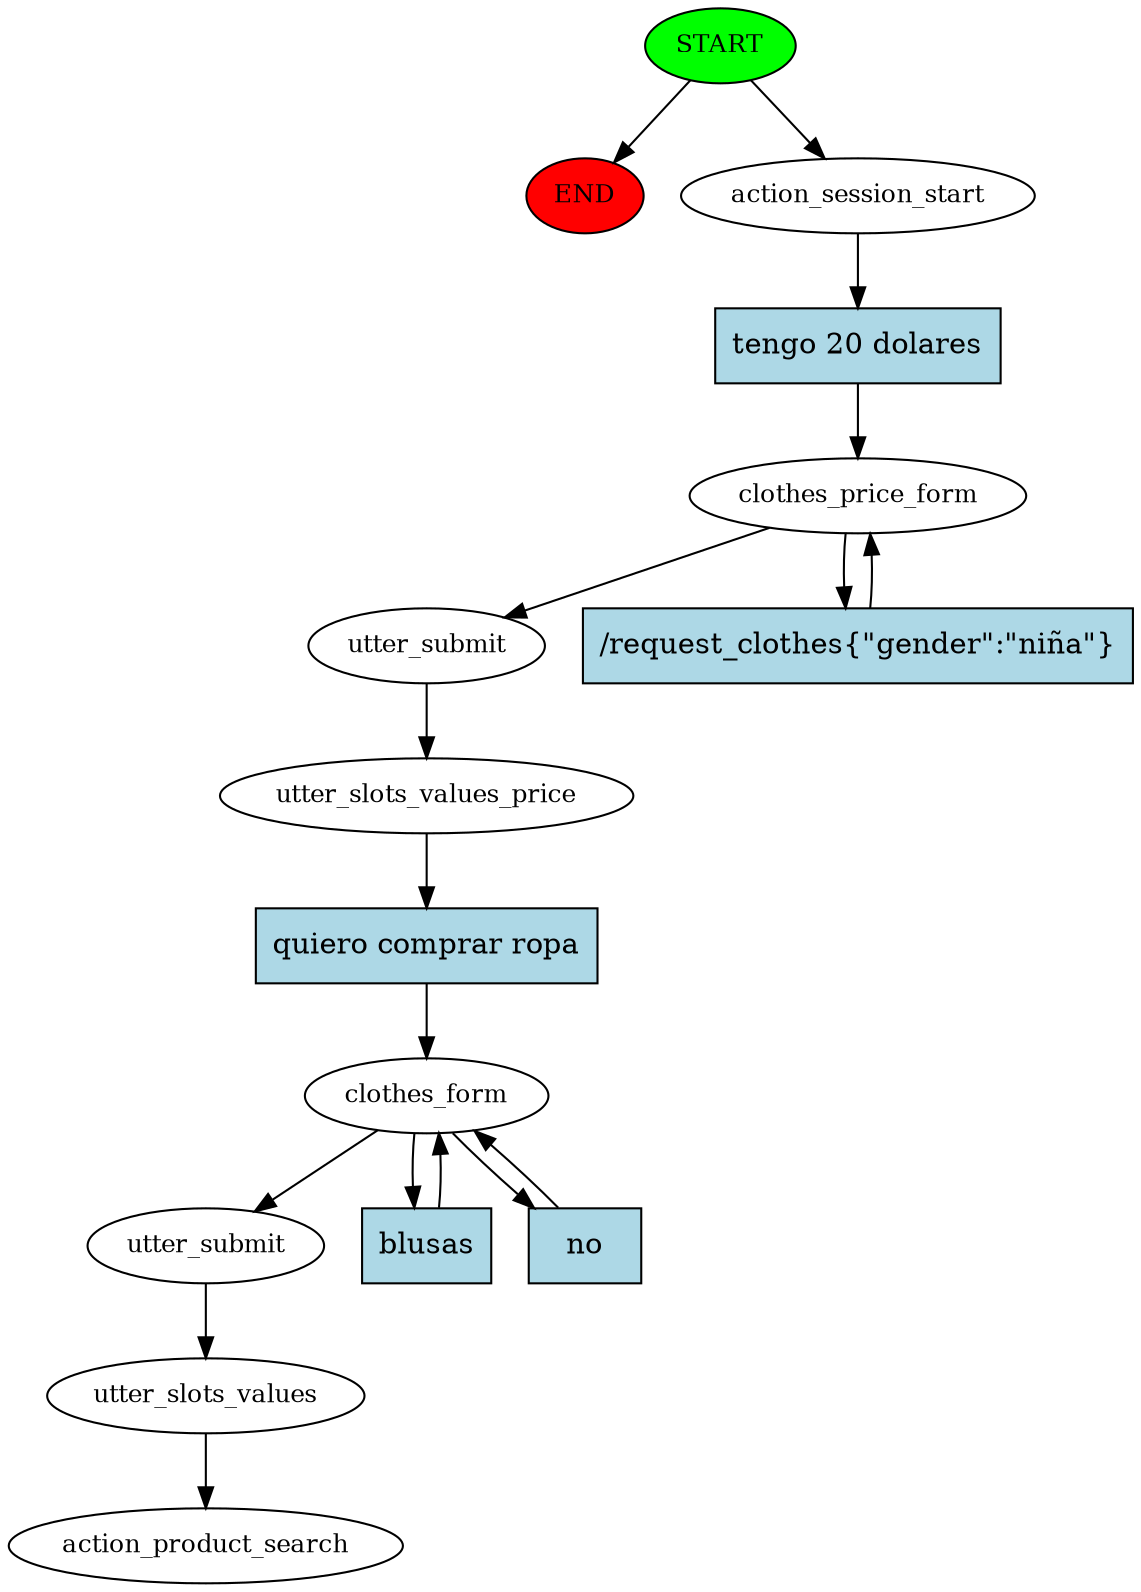 digraph  {
0 [class="start active", fillcolor=green, fontsize=12, label=START, style=filled];
"-1" [class=end, fillcolor=red, fontsize=12, label=END, style=filled];
1 [class=active, fontsize=12, label=action_session_start];
2 [class=active, fontsize=12, label=clothes_price_form];
4 [class=active, fontsize=12, label=utter_submit];
5 [class=active, fontsize=12, label=utter_slots_values_price];
6 [class=active, fontsize=12, label=clothes_form];
10 [class=active, fontsize=12, label=utter_submit];
11 [class=active, fontsize=12, label=utter_slots_values];
12 [class="dashed active", fontsize=12, label=action_product_search];
13 [class="intent active", fillcolor=lightblue, label="tengo 20 dolares", shape=rect, style=filled];
14 [class="intent active", fillcolor=lightblue, label="/request_clothes{\"gender\":\"niña\"}", shape=rect, style=filled];
15 [class="intent active", fillcolor=lightblue, label="quiero comprar ropa", shape=rect, style=filled];
16 [class="intent active", fillcolor=lightblue, label=blusas, shape=rect, style=filled];
17 [class="intent active", fillcolor=lightblue, label=no, shape=rect, style=filled];
0 -> "-1"  [class="", key=NONE, label=""];
0 -> 1  [class=active, key=NONE, label=""];
1 -> 13  [class=active, key=0];
2 -> 4  [class=active, key=NONE, label=""];
2 -> 14  [class=active, key=0];
4 -> 5  [class=active, key=NONE, label=""];
5 -> 15  [class=active, key=0];
6 -> 10  [class=active, key=NONE, label=""];
6 -> 16  [class=active, key=0];
6 -> 17  [class=active, key=0];
10 -> 11  [class=active, key=NONE, label=""];
11 -> 12  [class=active, key=NONE, label=""];
13 -> 2  [class=active, key=0];
14 -> 2  [class=active, key=0];
15 -> 6  [class=active, key=0];
16 -> 6  [class=active, key=0];
17 -> 6  [class=active, key=0];
}
